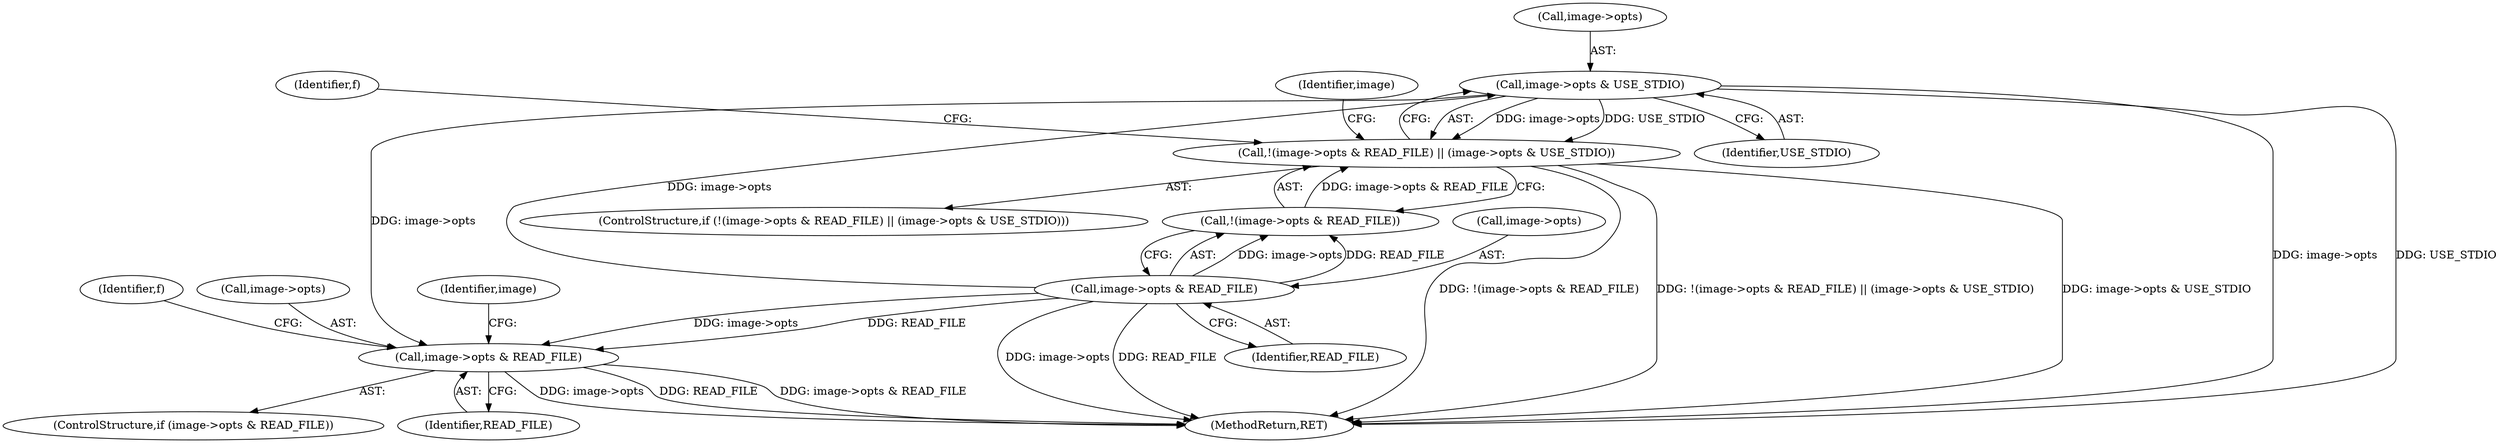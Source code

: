 digraph "0_Android_9d4853418ab2f754c2b63e091c29c5529b8b86ca_30@pointer" {
"1000114" [label="(Call,image->opts & USE_STDIO)"];
"1000109" [label="(Call,image->opts & READ_FILE)"];
"1000107" [label="(Call,!(image->opts & READ_FILE) || (image->opts & USE_STDIO))"];
"1000134" [label="(Call,image->opts & READ_FILE)"];
"1000141" [label="(Identifier,image)"];
"1000149" [label="(Identifier,f)"];
"1000134" [label="(Call,image->opts & READ_FILE)"];
"1000122" [label="(Identifier,f)"];
"1000108" [label="(Call,!(image->opts & READ_FILE))"];
"1000291" [label="(MethodReturn,RET)"];
"1000109" [label="(Call,image->opts & READ_FILE)"];
"1000135" [label="(Call,image->opts)"];
"1000118" [label="(Identifier,USE_STDIO)"];
"1000114" [label="(Call,image->opts & USE_STDIO)"];
"1000113" [label="(Identifier,READ_FILE)"];
"1000110" [label="(Call,image->opts)"];
"1000106" [label="(ControlStructure,if (!(image->opts & READ_FILE) || (image->opts & USE_STDIO)))"];
"1000133" [label="(ControlStructure,if (image->opts & READ_FILE))"];
"1000115" [label="(Call,image->opts)"];
"1000138" [label="(Identifier,READ_FILE)"];
"1000107" [label="(Call,!(image->opts & READ_FILE) || (image->opts & USE_STDIO))"];
"1000288" [label="(Identifier,image)"];
"1000114" -> "1000107"  [label="AST: "];
"1000114" -> "1000118"  [label="CFG: "];
"1000115" -> "1000114"  [label="AST: "];
"1000118" -> "1000114"  [label="AST: "];
"1000107" -> "1000114"  [label="CFG: "];
"1000114" -> "1000291"  [label="DDG: image->opts"];
"1000114" -> "1000291"  [label="DDG: USE_STDIO"];
"1000114" -> "1000107"  [label="DDG: image->opts"];
"1000114" -> "1000107"  [label="DDG: USE_STDIO"];
"1000109" -> "1000114"  [label="DDG: image->opts"];
"1000114" -> "1000134"  [label="DDG: image->opts"];
"1000109" -> "1000108"  [label="AST: "];
"1000109" -> "1000113"  [label="CFG: "];
"1000110" -> "1000109"  [label="AST: "];
"1000113" -> "1000109"  [label="AST: "];
"1000108" -> "1000109"  [label="CFG: "];
"1000109" -> "1000291"  [label="DDG: READ_FILE"];
"1000109" -> "1000291"  [label="DDG: image->opts"];
"1000109" -> "1000108"  [label="DDG: image->opts"];
"1000109" -> "1000108"  [label="DDG: READ_FILE"];
"1000109" -> "1000134"  [label="DDG: image->opts"];
"1000109" -> "1000134"  [label="DDG: READ_FILE"];
"1000107" -> "1000106"  [label="AST: "];
"1000107" -> "1000108"  [label="CFG: "];
"1000108" -> "1000107"  [label="AST: "];
"1000122" -> "1000107"  [label="CFG: "];
"1000288" -> "1000107"  [label="CFG: "];
"1000107" -> "1000291"  [label="DDG: !(image->opts & READ_FILE)"];
"1000107" -> "1000291"  [label="DDG: !(image->opts & READ_FILE) || (image->opts & USE_STDIO)"];
"1000107" -> "1000291"  [label="DDG: image->opts & USE_STDIO"];
"1000108" -> "1000107"  [label="DDG: image->opts & READ_FILE"];
"1000134" -> "1000133"  [label="AST: "];
"1000134" -> "1000138"  [label="CFG: "];
"1000135" -> "1000134"  [label="AST: "];
"1000138" -> "1000134"  [label="AST: "];
"1000141" -> "1000134"  [label="CFG: "];
"1000149" -> "1000134"  [label="CFG: "];
"1000134" -> "1000291"  [label="DDG: image->opts & READ_FILE"];
"1000134" -> "1000291"  [label="DDG: image->opts"];
"1000134" -> "1000291"  [label="DDG: READ_FILE"];
}
